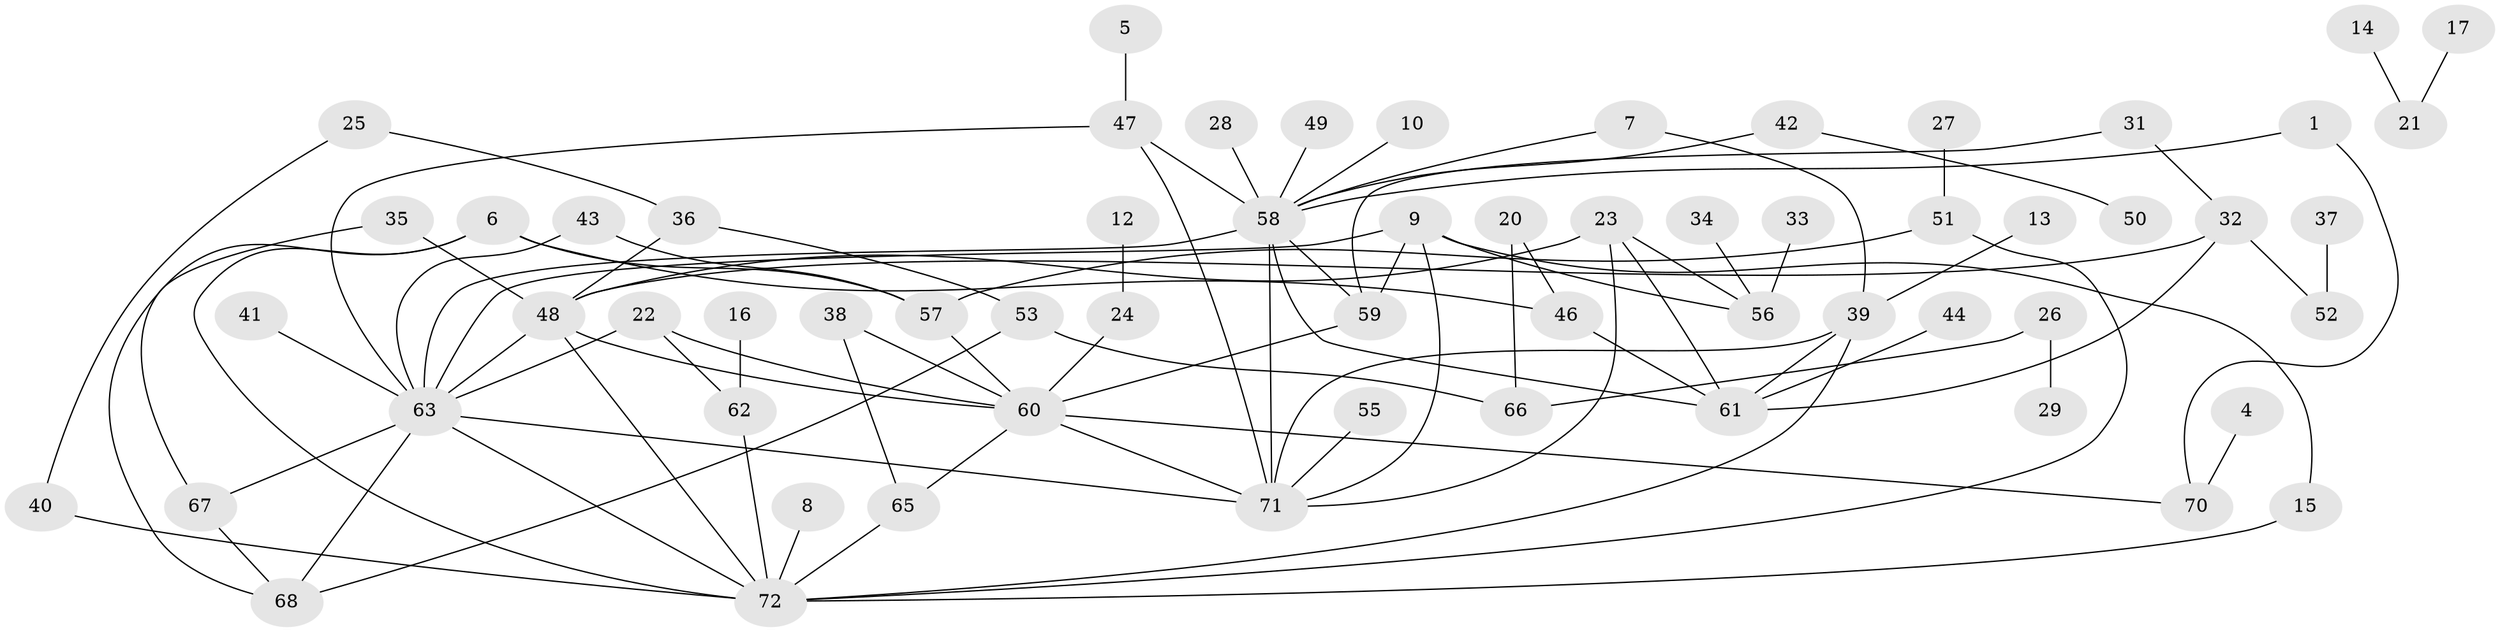 // original degree distribution, {2: 0.2517482517482518, 3: 0.22377622377622378, 0: 0.06293706293706294, 4: 0.09090909090909091, 1: 0.27972027972027974, 5: 0.06993006993006994, 7: 0.013986013986013986, 6: 0.006993006993006993}
// Generated by graph-tools (version 1.1) at 2025/25/03/09/25 03:25:17]
// undirected, 62 vertices, 92 edges
graph export_dot {
graph [start="1"]
  node [color=gray90,style=filled];
  1;
  4;
  5;
  6;
  7;
  8;
  9;
  10;
  12;
  13;
  14;
  15;
  16;
  17;
  20;
  21;
  22;
  23;
  24;
  25;
  26;
  27;
  28;
  29;
  31;
  32;
  33;
  34;
  35;
  36;
  37;
  38;
  39;
  40;
  41;
  42;
  43;
  44;
  46;
  47;
  48;
  49;
  50;
  51;
  52;
  53;
  55;
  56;
  57;
  58;
  59;
  60;
  61;
  62;
  63;
  65;
  66;
  67;
  68;
  70;
  71;
  72;
  1 -- 58 [weight=1.0];
  1 -- 70 [weight=1.0];
  4 -- 70 [weight=1.0];
  5 -- 47 [weight=1.0];
  6 -- 46 [weight=1.0];
  6 -- 57 [weight=1.0];
  6 -- 68 [weight=1.0];
  6 -- 72 [weight=1.0];
  7 -- 39 [weight=1.0];
  7 -- 58 [weight=1.0];
  8 -- 72 [weight=1.0];
  9 -- 15 [weight=1.0];
  9 -- 56 [weight=1.0];
  9 -- 59 [weight=1.0];
  9 -- 63 [weight=1.0];
  9 -- 71 [weight=1.0];
  10 -- 58 [weight=1.0];
  12 -- 24 [weight=1.0];
  13 -- 39 [weight=1.0];
  14 -- 21 [weight=1.0];
  15 -- 72 [weight=1.0];
  16 -- 62 [weight=1.0];
  17 -- 21 [weight=1.0];
  20 -- 46 [weight=1.0];
  20 -- 66 [weight=1.0];
  22 -- 60 [weight=1.0];
  22 -- 62 [weight=1.0];
  22 -- 63 [weight=1.0];
  23 -- 48 [weight=1.0];
  23 -- 56 [weight=1.0];
  23 -- 61 [weight=1.0];
  23 -- 71 [weight=1.0];
  24 -- 60 [weight=1.0];
  25 -- 36 [weight=1.0];
  25 -- 40 [weight=1.0];
  26 -- 29 [weight=1.0];
  26 -- 66 [weight=1.0];
  27 -- 51 [weight=1.0];
  28 -- 58 [weight=1.0];
  31 -- 32 [weight=1.0];
  31 -- 59 [weight=1.0];
  32 -- 48 [weight=1.0];
  32 -- 52 [weight=1.0];
  32 -- 61 [weight=1.0];
  33 -- 56 [weight=1.0];
  34 -- 56 [weight=1.0];
  35 -- 48 [weight=1.0];
  35 -- 67 [weight=1.0];
  36 -- 48 [weight=1.0];
  36 -- 53 [weight=1.0];
  37 -- 52 [weight=1.0];
  38 -- 60 [weight=1.0];
  38 -- 65 [weight=1.0];
  39 -- 61 [weight=1.0];
  39 -- 71 [weight=1.0];
  39 -- 72 [weight=1.0];
  40 -- 72 [weight=1.0];
  41 -- 63 [weight=1.0];
  42 -- 50 [weight=1.0];
  42 -- 58 [weight=1.0];
  43 -- 57 [weight=1.0];
  43 -- 63 [weight=1.0];
  44 -- 61 [weight=1.0];
  46 -- 61 [weight=1.0];
  47 -- 58 [weight=1.0];
  47 -- 63 [weight=1.0];
  47 -- 71 [weight=1.0];
  48 -- 60 [weight=1.0];
  48 -- 63 [weight=1.0];
  48 -- 72 [weight=1.0];
  49 -- 58 [weight=1.0];
  51 -- 57 [weight=1.0];
  51 -- 72 [weight=1.0];
  53 -- 66 [weight=2.0];
  53 -- 68 [weight=1.0];
  55 -- 71 [weight=1.0];
  57 -- 60 [weight=1.0];
  58 -- 59 [weight=1.0];
  58 -- 61 [weight=1.0];
  58 -- 63 [weight=1.0];
  58 -- 71 [weight=1.0];
  59 -- 60 [weight=1.0];
  60 -- 65 [weight=1.0];
  60 -- 70 [weight=2.0];
  60 -- 71 [weight=1.0];
  62 -- 72 [weight=1.0];
  63 -- 67 [weight=1.0];
  63 -- 68 [weight=1.0];
  63 -- 71 [weight=1.0];
  63 -- 72 [weight=1.0];
  65 -- 72 [weight=1.0];
  67 -- 68 [weight=1.0];
}
